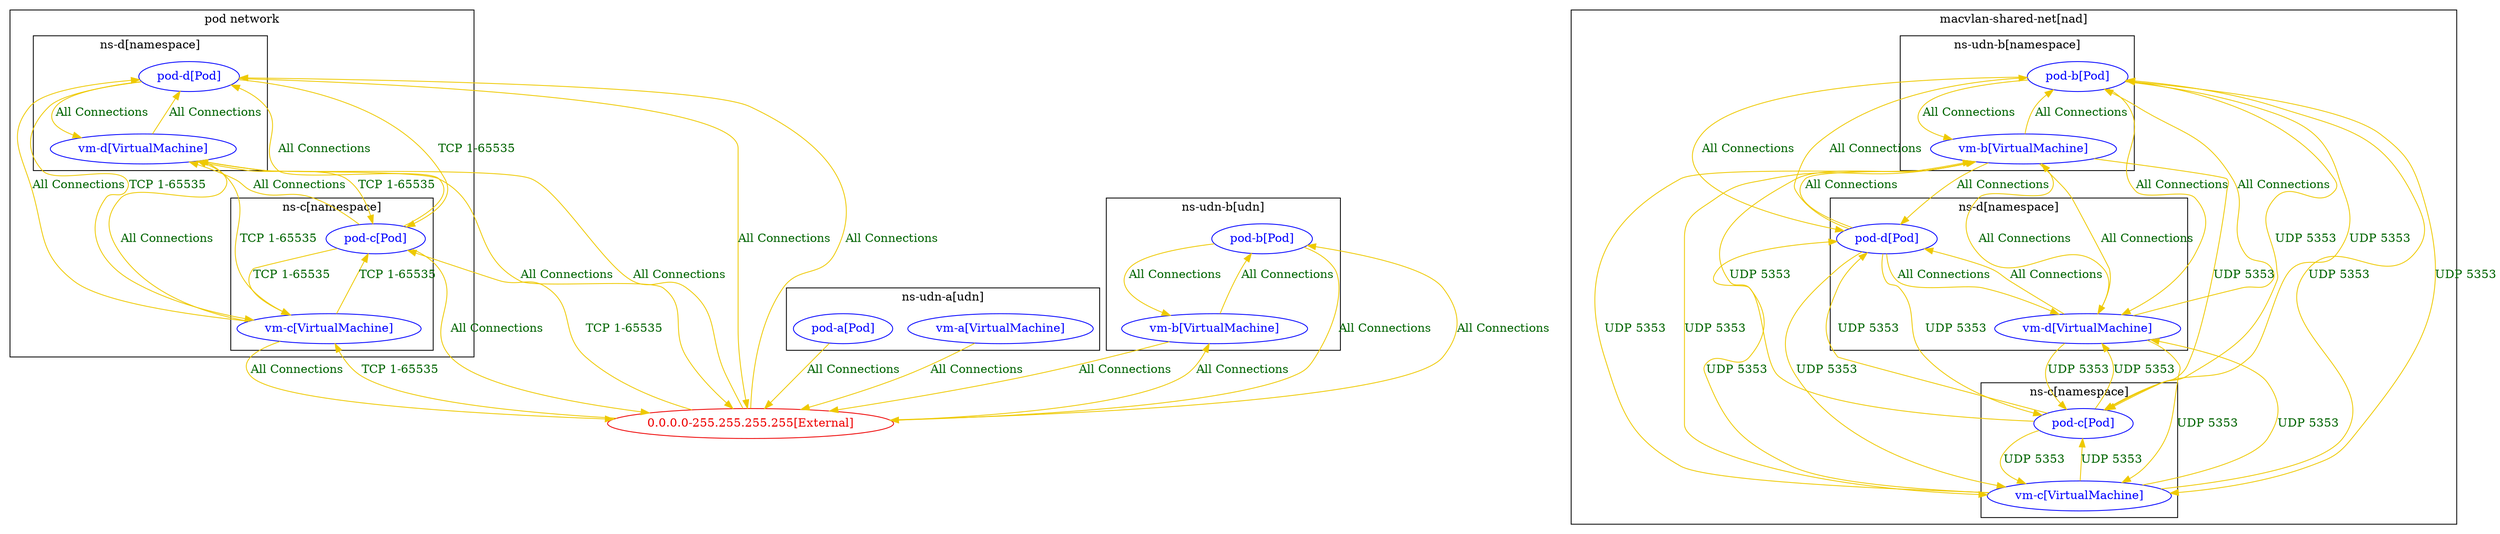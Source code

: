 digraph {
	subgraph "cluster_pod_network" {
	label="pod network"
	subgraph "cluster_ns_c[namespace]" {
		color="black"
		fontcolor="black"
		"ns-c/pod-c[Pod]" [label="pod-c[Pod]" color="blue" fontcolor="blue"]
		"ns-c/vm-c[VirtualMachine]" [label="vm-c[VirtualMachine]" color="blue" fontcolor="blue"]
		label="ns-c[namespace]"
	}
	subgraph "cluster_ns_d[namespace]" {
		color="black"
		fontcolor="black"
		"ns-d/pod-d[Pod]" [label="pod-d[Pod]" color="blue" fontcolor="blue"]
		"ns-d/vm-d[VirtualMachine]" [label="vm-d[VirtualMachine]" color="blue" fontcolor="blue"]
		label="ns-d[namespace]"
	}
	}
	subgraph "cluster_ns_udn_a[udn]" {
		color="black"
		fontcolor="black"
		"ns-udn-a/pod-a[Pod]" [label="pod-a[Pod]" color="blue" fontcolor="blue"]
		"ns-udn-a/vm-a[VirtualMachine]" [label="vm-a[VirtualMachine]" color="blue" fontcolor="blue"]
		label="ns-udn-a[udn]"
	}
	subgraph "cluster_ns_udn_b[udn]" {
		color="black"
		fontcolor="black"
		"ns-udn-b/pod-b[Pod]" [label="pod-b[Pod]" color="blue" fontcolor="blue"]
		"ns-udn-b/vm-b[VirtualMachine]" [label="vm-b[VirtualMachine]" color="blue" fontcolor="blue"]
		label="ns-udn-b[udn]"
	}
	subgraph "cluster_macvlan-shared-net" {
	label="macvlan-shared-net[nad]"
	subgraph "cluster_ns_c[namespace]" {
		color="black"
		fontcolor="black"
		"ns-c/pod-c[Pod]macvlan-shared-net" [label="pod-c[Pod]" color="blue" fontcolor="blue"]
		"ns-c/vm-c[VirtualMachine]macvlan-shared-net" [label="vm-c[VirtualMachine]" color="blue" fontcolor="blue"]
		label="ns-c[namespace]"
	}
	subgraph "cluster_ns_d[namespace]" {
		color="black"
		fontcolor="black"
		"ns-d/pod-d[Pod]macvlan-shared-net" [label="pod-d[Pod]" color="blue" fontcolor="blue"]
		"ns-d/vm-d[VirtualMachine]macvlan-shared-net" [label="vm-d[VirtualMachine]" color="blue" fontcolor="blue"]
		label="ns-d[namespace]"
	}
	subgraph "cluster_ns_udn_b[namespace]" {
		color="black"
		fontcolor="black"
		"ns-udn-b/pod-b[Pod]macvlan-shared-net" [label="pod-b[Pod]" color="blue" fontcolor="blue"]
		"ns-udn-b/vm-b[VirtualMachine]macvlan-shared-net" [label="vm-b[VirtualMachine]" color="blue" fontcolor="blue"]
		label="ns-udn-b[namespace]"
	}
	}
	"0.0.0.0-255.255.255.255[External]" [label="0.0.0.0-255.255.255.255[External]" color="red2" fontcolor="red2"]
	"0.0.0.0-255.255.255.255[External]" -> "ns-c/pod-c[Pod]" [label="TCP 1-65535" color="gold2" fontcolor="darkgreen" weight=0.5]
	"0.0.0.0-255.255.255.255[External]" -> "ns-c/vm-c[VirtualMachine]" [label="TCP 1-65535" color="gold2" fontcolor="darkgreen" weight=0.5]
	"0.0.0.0-255.255.255.255[External]" -> "ns-d/pod-d[Pod]" [label="All Connections" color="gold2" fontcolor="darkgreen" weight=0.5]
	"0.0.0.0-255.255.255.255[External]" -> "ns-d/vm-d[VirtualMachine]" [label="All Connections" color="gold2" fontcolor="darkgreen" weight=0.5]
	"0.0.0.0-255.255.255.255[External]" -> "ns-udn-b/pod-b[Pod]" [label="All Connections" color="gold2" fontcolor="darkgreen" weight=0.5]
	"0.0.0.0-255.255.255.255[External]" -> "ns-udn-b/vm-b[VirtualMachine]" [label="All Connections" color="gold2" fontcolor="darkgreen" weight=0.5]
	"ns-c/pod-c[Pod]" -> "0.0.0.0-255.255.255.255[External]" [label="All Connections" color="gold2" fontcolor="darkgreen" weight=1]
	"ns-c/pod-c[Pod]" -> "ns-c/vm-c[VirtualMachine]" [label="TCP 1-65535" color="gold2" fontcolor="darkgreen" weight=0.5]
	"ns-c/pod-c[Pod]" -> "ns-d/pod-d[Pod]" [label="All Connections" color="gold2" fontcolor="darkgreen" weight=0.5]
	"ns-c/pod-c[Pod]" -> "ns-d/vm-d[VirtualMachine]" [label="All Connections" color="gold2" fontcolor="darkgreen" weight=0.5]
	"ns-c/pod-c[Pod]macvlan-shared-net" -> "ns-c/vm-c[VirtualMachine]macvlan-shared-net" [label="UDP 5353" color="gold2" fontcolor="darkgreen" weight=0.5]
	"ns-c/pod-c[Pod]macvlan-shared-net" -> "ns-d/pod-d[Pod]macvlan-shared-net" [label="UDP 5353" color="gold2" fontcolor="darkgreen" weight=0.5]
	"ns-c/pod-c[Pod]macvlan-shared-net" -> "ns-d/vm-d[VirtualMachine]macvlan-shared-net" [label="UDP 5353" color="gold2" fontcolor="darkgreen" weight=0.5]
	"ns-c/pod-c[Pod]macvlan-shared-net" -> "ns-udn-b/pod-b[Pod]macvlan-shared-net" [label="UDP 5353" color="gold2" fontcolor="darkgreen" weight=0.5]
	"ns-c/pod-c[Pod]macvlan-shared-net" -> "ns-udn-b/vm-b[VirtualMachine]macvlan-shared-net" [label="UDP 5353" color="gold2" fontcolor="darkgreen" weight=0.5]
	"ns-c/vm-c[VirtualMachine]" -> "0.0.0.0-255.255.255.255[External]" [label="All Connections" color="gold2" fontcolor="darkgreen" weight=1]
	"ns-c/vm-c[VirtualMachine]" -> "ns-c/pod-c[Pod]" [label="TCP 1-65535" color="gold2" fontcolor="darkgreen" weight=1]
	"ns-c/vm-c[VirtualMachine]" -> "ns-d/pod-d[Pod]" [label="All Connections" color="gold2" fontcolor="darkgreen" weight=0.5]
	"ns-c/vm-c[VirtualMachine]" -> "ns-d/vm-d[VirtualMachine]" [label="All Connections" color="gold2" fontcolor="darkgreen" weight=0.5]
	"ns-c/vm-c[VirtualMachine]macvlan-shared-net" -> "ns-c/pod-c[Pod]macvlan-shared-net" [label="UDP 5353" color="gold2" fontcolor="darkgreen" weight=1]
	"ns-c/vm-c[VirtualMachine]macvlan-shared-net" -> "ns-d/pod-d[Pod]macvlan-shared-net" [label="UDP 5353" color="gold2" fontcolor="darkgreen" weight=0.5]
	"ns-c/vm-c[VirtualMachine]macvlan-shared-net" -> "ns-d/vm-d[VirtualMachine]macvlan-shared-net" [label="UDP 5353" color="gold2" fontcolor="darkgreen" weight=0.5]
	"ns-c/vm-c[VirtualMachine]macvlan-shared-net" -> "ns-udn-b/pod-b[Pod]macvlan-shared-net" [label="UDP 5353" color="gold2" fontcolor="darkgreen" weight=0.5]
	"ns-c/vm-c[VirtualMachine]macvlan-shared-net" -> "ns-udn-b/vm-b[VirtualMachine]macvlan-shared-net" [label="UDP 5353" color="gold2" fontcolor="darkgreen" weight=0.5]
	"ns-d/pod-d[Pod]" -> "0.0.0.0-255.255.255.255[External]" [label="All Connections" color="gold2" fontcolor="darkgreen" weight=1]
	"ns-d/pod-d[Pod]" -> "ns-c/pod-c[Pod]" [label="TCP 1-65535" color="gold2" fontcolor="darkgreen" weight=1]
	"ns-d/pod-d[Pod]" -> "ns-c/vm-c[VirtualMachine]" [label="TCP 1-65535" color="gold2" fontcolor="darkgreen" weight=1]
	"ns-d/pod-d[Pod]" -> "ns-d/vm-d[VirtualMachine]" [label="All Connections" color="gold2" fontcolor="darkgreen" weight=0.5]
	"ns-d/pod-d[Pod]macvlan-shared-net" -> "ns-c/pod-c[Pod]macvlan-shared-net" [label="UDP 5353" color="gold2" fontcolor="darkgreen" weight=1]
	"ns-d/pod-d[Pod]macvlan-shared-net" -> "ns-c/vm-c[VirtualMachine]macvlan-shared-net" [label="UDP 5353" color="gold2" fontcolor="darkgreen" weight=1]
	"ns-d/pod-d[Pod]macvlan-shared-net" -> "ns-d/vm-d[VirtualMachine]macvlan-shared-net" [label="All Connections" color="gold2" fontcolor="darkgreen" weight=0.5]
	"ns-d/pod-d[Pod]macvlan-shared-net" -> "ns-udn-b/pod-b[Pod]macvlan-shared-net" [label="All Connections" color="gold2" fontcolor="darkgreen" weight=0.5]
	"ns-d/pod-d[Pod]macvlan-shared-net" -> "ns-udn-b/vm-b[VirtualMachine]macvlan-shared-net" [label="All Connections" color="gold2" fontcolor="darkgreen" weight=0.5]
	"ns-d/vm-d[VirtualMachine]" -> "0.0.0.0-255.255.255.255[External]" [label="All Connections" color="gold2" fontcolor="darkgreen" weight=1]
	"ns-d/vm-d[VirtualMachine]" -> "ns-c/pod-c[Pod]" [label="TCP 1-65535" color="gold2" fontcolor="darkgreen" weight=1]
	"ns-d/vm-d[VirtualMachine]" -> "ns-c/vm-c[VirtualMachine]" [label="TCP 1-65535" color="gold2" fontcolor="darkgreen" weight=1]
	"ns-d/vm-d[VirtualMachine]" -> "ns-d/pod-d[Pod]" [label="All Connections" color="gold2" fontcolor="darkgreen" weight=1]
	"ns-d/vm-d[VirtualMachine]macvlan-shared-net" -> "ns-c/pod-c[Pod]macvlan-shared-net" [label="UDP 5353" color="gold2" fontcolor="darkgreen" weight=1]
	"ns-d/vm-d[VirtualMachine]macvlan-shared-net" -> "ns-c/vm-c[VirtualMachine]macvlan-shared-net" [label="UDP 5353" color="gold2" fontcolor="darkgreen" weight=1]
	"ns-d/vm-d[VirtualMachine]macvlan-shared-net" -> "ns-d/pod-d[Pod]macvlan-shared-net" [label="All Connections" color="gold2" fontcolor="darkgreen" weight=1]
	"ns-d/vm-d[VirtualMachine]macvlan-shared-net" -> "ns-udn-b/pod-b[Pod]macvlan-shared-net" [label="All Connections" color="gold2" fontcolor="darkgreen" weight=0.5]
	"ns-d/vm-d[VirtualMachine]macvlan-shared-net" -> "ns-udn-b/vm-b[VirtualMachine]macvlan-shared-net" [label="All Connections" color="gold2" fontcolor="darkgreen" weight=0.5]
	"ns-udn-a/pod-a[Pod]" -> "0.0.0.0-255.255.255.255[External]" [label="All Connections" color="gold2" fontcolor="darkgreen" weight=1]
	"ns-udn-a/vm-a[VirtualMachine]" -> "0.0.0.0-255.255.255.255[External]" [label="All Connections" color="gold2" fontcolor="darkgreen" weight=1]
	"ns-udn-b/pod-b[Pod]" -> "0.0.0.0-255.255.255.255[External]" [label="All Connections" color="gold2" fontcolor="darkgreen" weight=1]
	"ns-udn-b/pod-b[Pod]" -> "ns-udn-b/vm-b[VirtualMachine]" [label="All Connections" color="gold2" fontcolor="darkgreen" weight=0.5]
	"ns-udn-b/pod-b[Pod]macvlan-shared-net" -> "ns-c/pod-c[Pod]macvlan-shared-net" [label="UDP 5353" color="gold2" fontcolor="darkgreen" weight=1]
	"ns-udn-b/pod-b[Pod]macvlan-shared-net" -> "ns-c/vm-c[VirtualMachine]macvlan-shared-net" [label="UDP 5353" color="gold2" fontcolor="darkgreen" weight=1]
	"ns-udn-b/pod-b[Pod]macvlan-shared-net" -> "ns-d/pod-d[Pod]macvlan-shared-net" [label="All Connections" color="gold2" fontcolor="darkgreen" weight=1]
	"ns-udn-b/pod-b[Pod]macvlan-shared-net" -> "ns-d/vm-d[VirtualMachine]macvlan-shared-net" [label="All Connections" color="gold2" fontcolor="darkgreen" weight=1]
	"ns-udn-b/pod-b[Pod]macvlan-shared-net" -> "ns-udn-b/vm-b[VirtualMachine]macvlan-shared-net" [label="All Connections" color="gold2" fontcolor="darkgreen" weight=0.5]
	"ns-udn-b/vm-b[VirtualMachine]" -> "0.0.0.0-255.255.255.255[External]" [label="All Connections" color="gold2" fontcolor="darkgreen" weight=1]
	"ns-udn-b/vm-b[VirtualMachine]" -> "ns-udn-b/pod-b[Pod]" [label="All Connections" color="gold2" fontcolor="darkgreen" weight=1]
	"ns-udn-b/vm-b[VirtualMachine]macvlan-shared-net" -> "ns-c/pod-c[Pod]macvlan-shared-net" [label="UDP 5353" color="gold2" fontcolor="darkgreen" weight=1]
	"ns-udn-b/vm-b[VirtualMachine]macvlan-shared-net" -> "ns-c/vm-c[VirtualMachine]macvlan-shared-net" [label="UDP 5353" color="gold2" fontcolor="darkgreen" weight=1]
	"ns-udn-b/vm-b[VirtualMachine]macvlan-shared-net" -> "ns-d/pod-d[Pod]macvlan-shared-net" [label="All Connections" color="gold2" fontcolor="darkgreen" weight=1]
	"ns-udn-b/vm-b[VirtualMachine]macvlan-shared-net" -> "ns-d/vm-d[VirtualMachine]macvlan-shared-net" [label="All Connections" color="gold2" fontcolor="darkgreen" weight=1]
	"ns-udn-b/vm-b[VirtualMachine]macvlan-shared-net" -> "ns-udn-b/pod-b[Pod]macvlan-shared-net" [label="All Connections" color="gold2" fontcolor="darkgreen" weight=1]
}